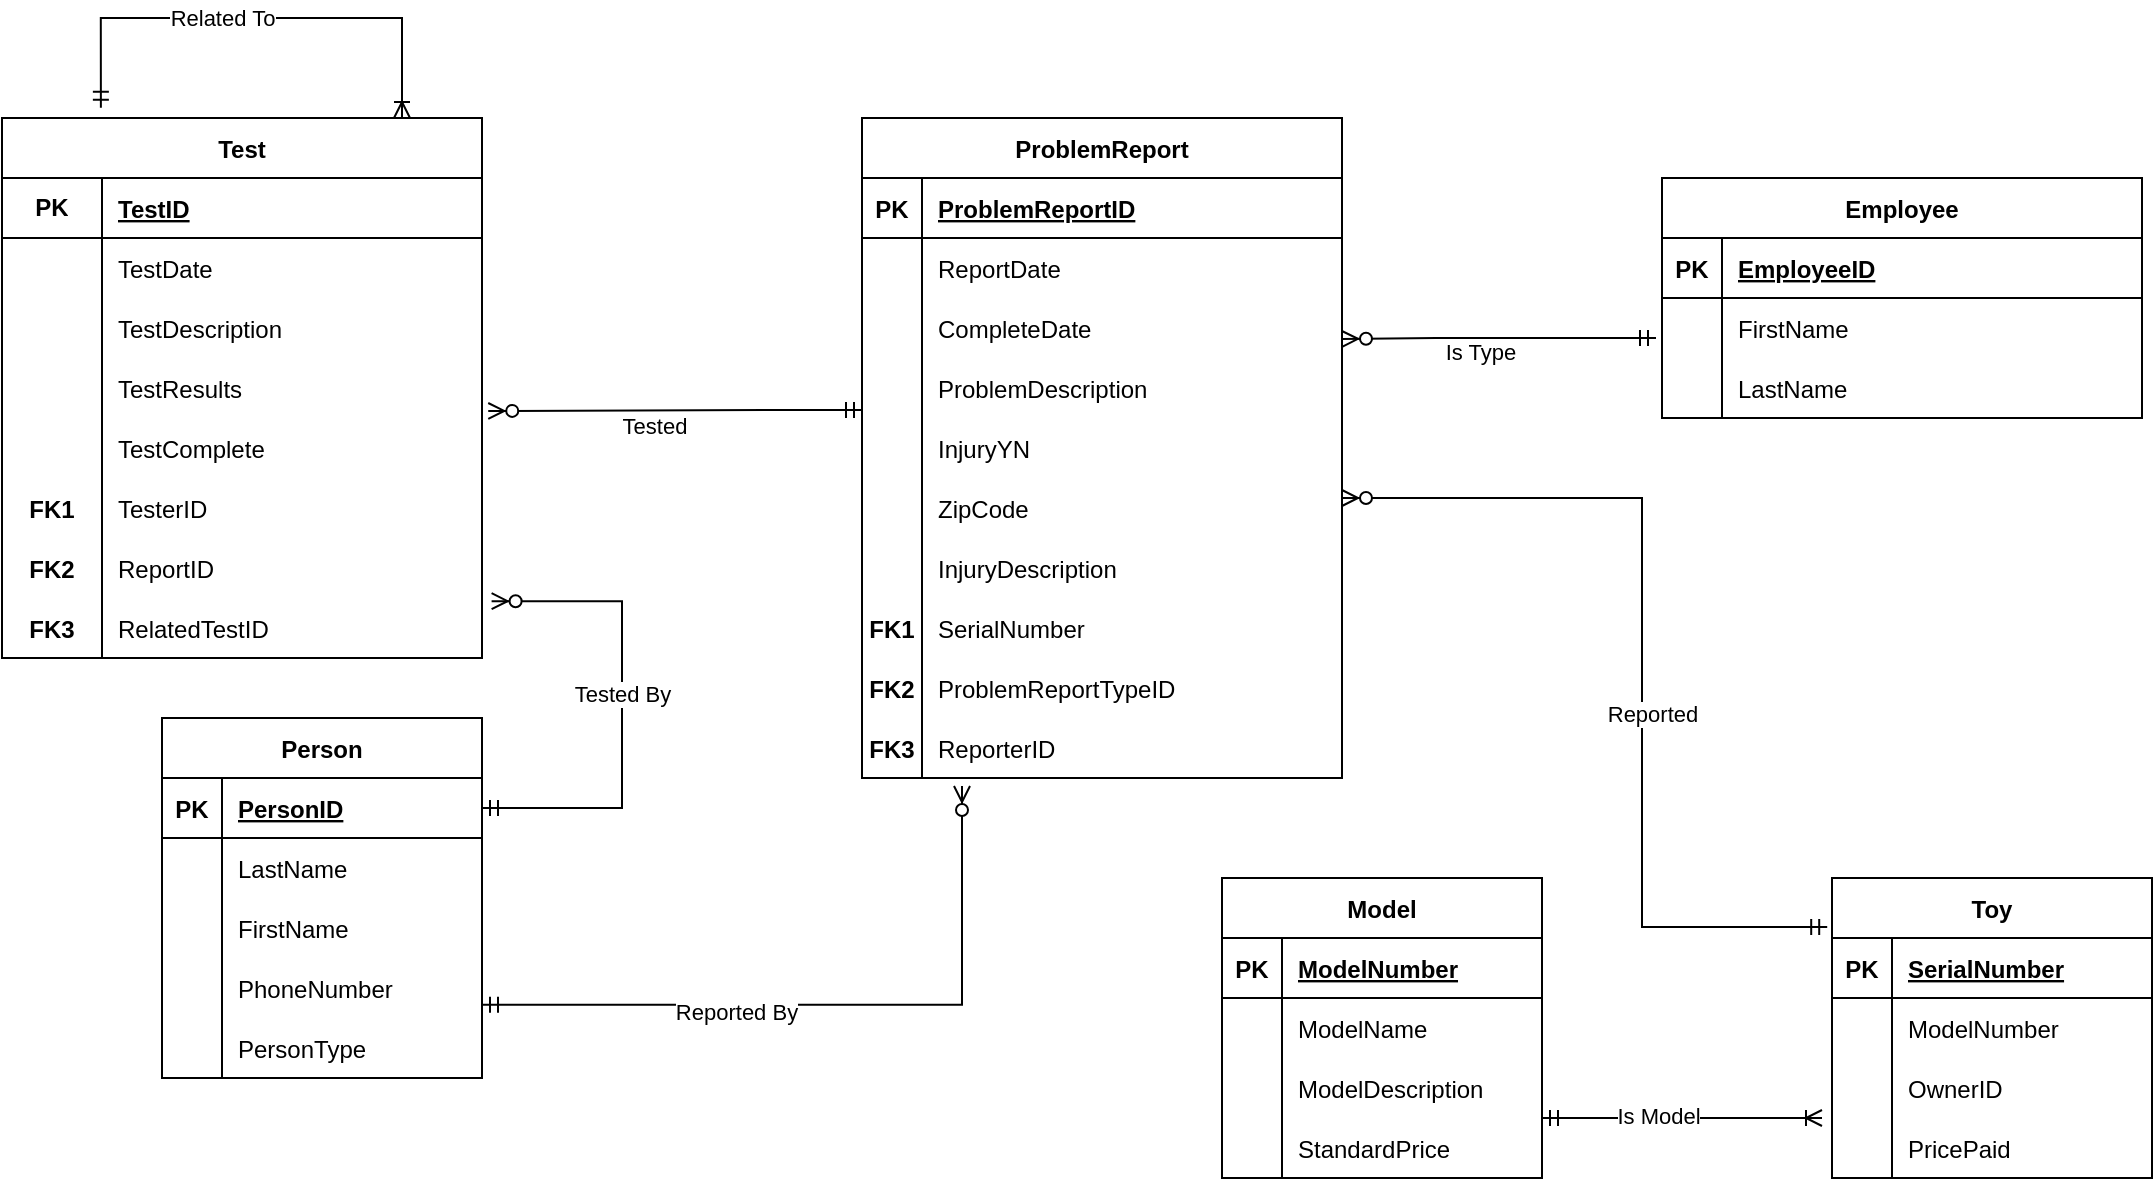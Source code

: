 <mxfile version="20.2.3" type="device" pages="2"><diagram id="R2lEEEUBdFMjLlhIrx00" name="Page-1"><mxGraphModel dx="1243" dy="775" grid="1" gridSize="10" guides="1" tooltips="1" connect="1" arrows="1" fold="1" page="1" pageScale="1" pageWidth="850" pageHeight="1100" math="0" shadow="0" extFonts="Permanent Marker^https://fonts.googleapis.com/css?family=Permanent+Marker"><root><mxCell id="0"/><mxCell id="1" parent="0"/><mxCell id="jEwxt81mGHl6j-JTIX3D-9" value="Test" style="shape=table;startSize=30;container=1;collapsible=1;childLayout=tableLayout;fixedRows=1;rowLines=0;fontStyle=1;align=center;resizeLast=1;" parent="1" vertex="1"><mxGeometry x="360" y="80" width="240" height="270" as="geometry"/></mxCell><mxCell id="jEwxt81mGHl6j-JTIX3D-10" value="" style="shape=partialRectangle;collapsible=0;dropTarget=0;pointerEvents=0;fillColor=none;points=[[0,0.5],[1,0.5]];portConstraint=eastwest;top=0;left=0;right=0;bottom=1;whiteSpace=wrap;" parent="jEwxt81mGHl6j-JTIX3D-9" vertex="1"><mxGeometry y="30" width="240" height="30" as="geometry"/></mxCell><mxCell id="jEwxt81mGHl6j-JTIX3D-11" value="PK" style="shape=partialRectangle;overflow=hidden;connectable=0;fillColor=none;top=0;left=0;bottom=0;right=0;fontStyle=1;html=1;" parent="jEwxt81mGHl6j-JTIX3D-10" vertex="1"><mxGeometry width="50" height="30" as="geometry"><mxRectangle width="50" height="30" as="alternateBounds"/></mxGeometry></mxCell><mxCell id="jEwxt81mGHl6j-JTIX3D-12" value="TestID" style="shape=partialRectangle;overflow=hidden;connectable=0;fillColor=none;top=0;left=0;bottom=0;right=0;align=left;spacingLeft=6;fontStyle=5;" parent="jEwxt81mGHl6j-JTIX3D-10" vertex="1"><mxGeometry x="50" width="190" height="30" as="geometry"><mxRectangle width="190" height="30" as="alternateBounds"/></mxGeometry></mxCell><mxCell id="jEwxt81mGHl6j-JTIX3D-13" value="" style="shape=partialRectangle;collapsible=0;dropTarget=0;pointerEvents=0;fillColor=none;points=[[0,0.5],[1,0.5]];portConstraint=eastwest;top=0;left=0;right=0;bottom=0;" parent="jEwxt81mGHl6j-JTIX3D-9" vertex="1"><mxGeometry y="60" width="240" height="30" as="geometry"/></mxCell><mxCell id="jEwxt81mGHl6j-JTIX3D-14" value="" style="shape=partialRectangle;overflow=hidden;connectable=0;fillColor=none;top=0;left=0;bottom=0;right=0;" parent="jEwxt81mGHl6j-JTIX3D-13" vertex="1"><mxGeometry width="50" height="30" as="geometry"><mxRectangle width="50" height="30" as="alternateBounds"/></mxGeometry></mxCell><mxCell id="jEwxt81mGHl6j-JTIX3D-15" value="TestDate" style="shape=partialRectangle;overflow=hidden;connectable=0;fillColor=none;top=0;left=0;bottom=0;right=0;align=left;spacingLeft=6;" parent="jEwxt81mGHl6j-JTIX3D-13" vertex="1"><mxGeometry x="50" width="190" height="30" as="geometry"><mxRectangle width="190" height="30" as="alternateBounds"/></mxGeometry></mxCell><mxCell id="jEwxt81mGHl6j-JTIX3D-16" value="" style="shape=partialRectangle;collapsible=0;dropTarget=0;pointerEvents=0;fillColor=none;points=[[0,0.5],[1,0.5]];portConstraint=eastwest;top=0;left=0;right=0;bottom=0;" parent="jEwxt81mGHl6j-JTIX3D-9" vertex="1"><mxGeometry y="90" width="240" height="30" as="geometry"/></mxCell><mxCell id="jEwxt81mGHl6j-JTIX3D-17" value="" style="shape=partialRectangle;overflow=hidden;connectable=0;fillColor=none;top=0;left=0;bottom=0;right=0;" parent="jEwxt81mGHl6j-JTIX3D-16" vertex="1"><mxGeometry width="50" height="30" as="geometry"><mxRectangle width="50" height="30" as="alternateBounds"/></mxGeometry></mxCell><mxCell id="jEwxt81mGHl6j-JTIX3D-18" value="TestDescription" style="shape=partialRectangle;overflow=hidden;connectable=0;fillColor=none;top=0;left=0;bottom=0;right=0;align=left;spacingLeft=6;" parent="jEwxt81mGHl6j-JTIX3D-16" vertex="1"><mxGeometry x="50" width="190" height="30" as="geometry"><mxRectangle width="190" height="30" as="alternateBounds"/></mxGeometry></mxCell><mxCell id="jEwxt81mGHl6j-JTIX3D-19" value="" style="shape=partialRectangle;collapsible=0;dropTarget=0;pointerEvents=0;fillColor=none;points=[[0,0.5],[1,0.5]];portConstraint=eastwest;top=0;left=0;right=0;bottom=0;" parent="jEwxt81mGHl6j-JTIX3D-9" vertex="1"><mxGeometry y="120" width="240" height="30" as="geometry"/></mxCell><mxCell id="jEwxt81mGHl6j-JTIX3D-20" value="    " style="shape=partialRectangle;overflow=hidden;connectable=0;fillColor=none;top=0;left=0;bottom=0;right=0;" parent="jEwxt81mGHl6j-JTIX3D-19" vertex="1"><mxGeometry width="50" height="30" as="geometry"><mxRectangle width="50" height="30" as="alternateBounds"/></mxGeometry></mxCell><mxCell id="jEwxt81mGHl6j-JTIX3D-21" value="TestResults" style="shape=partialRectangle;overflow=hidden;connectable=0;fillColor=none;top=0;left=0;bottom=0;right=0;align=left;spacingLeft=6;" parent="jEwxt81mGHl6j-JTIX3D-19" vertex="1"><mxGeometry x="50" width="190" height="30" as="geometry"><mxRectangle width="190" height="30" as="alternateBounds"/></mxGeometry></mxCell><mxCell id="jEwxt81mGHl6j-JTIX3D-22" value="" style="shape=partialRectangle;collapsible=0;dropTarget=0;pointerEvents=0;fillColor=none;points=[[0,0.5],[1,0.5]];portConstraint=eastwest;top=0;left=0;right=0;bottom=0;" parent="jEwxt81mGHl6j-JTIX3D-9" vertex="1"><mxGeometry y="150" width="240" height="30" as="geometry"/></mxCell><mxCell id="jEwxt81mGHl6j-JTIX3D-23" value="" style="shape=partialRectangle;overflow=hidden;connectable=0;fillColor=none;top=0;left=0;bottom=0;right=0;" parent="jEwxt81mGHl6j-JTIX3D-22" vertex="1"><mxGeometry width="50" height="30" as="geometry"><mxRectangle width="50" height="30" as="alternateBounds"/></mxGeometry></mxCell><mxCell id="jEwxt81mGHl6j-JTIX3D-24" value="TestComplete" style="shape=partialRectangle;overflow=hidden;connectable=0;fillColor=none;top=0;left=0;bottom=0;right=0;align=left;spacingLeft=6;" parent="jEwxt81mGHl6j-JTIX3D-22" vertex="1"><mxGeometry x="50" width="190" height="30" as="geometry"><mxRectangle width="190" height="30" as="alternateBounds"/></mxGeometry></mxCell><mxCell id="jEwxt81mGHl6j-JTIX3D-25" value="" style="shape=partialRectangle;collapsible=0;dropTarget=0;pointerEvents=0;fillColor=none;points=[[0,0.5],[1,0.5]];portConstraint=eastwest;top=0;left=0;right=0;bottom=0;" parent="jEwxt81mGHl6j-JTIX3D-9" vertex="1"><mxGeometry y="180" width="240" height="30" as="geometry"/></mxCell><mxCell id="jEwxt81mGHl6j-JTIX3D-26" value="FK1" style="shape=partialRectangle;overflow=hidden;connectable=0;fillColor=none;top=0;left=0;bottom=0;right=0;fontStyle=1" parent="jEwxt81mGHl6j-JTIX3D-25" vertex="1"><mxGeometry width="50" height="30" as="geometry"><mxRectangle width="50" height="30" as="alternateBounds"/></mxGeometry></mxCell><mxCell id="jEwxt81mGHl6j-JTIX3D-27" value="TesterID" style="shape=partialRectangle;overflow=hidden;connectable=0;fillColor=none;top=0;left=0;bottom=0;right=0;align=left;spacingLeft=6;" parent="jEwxt81mGHl6j-JTIX3D-25" vertex="1"><mxGeometry x="50" width="190" height="30" as="geometry"><mxRectangle width="190" height="30" as="alternateBounds"/></mxGeometry></mxCell><mxCell id="jEwxt81mGHl6j-JTIX3D-28" value="" style="shape=partialRectangle;collapsible=0;dropTarget=0;pointerEvents=0;fillColor=none;points=[[0,0.5],[1,0.5]];portConstraint=eastwest;top=0;left=0;right=0;bottom=0;" parent="jEwxt81mGHl6j-JTIX3D-9" vertex="1"><mxGeometry y="210" width="240" height="30" as="geometry"/></mxCell><mxCell id="jEwxt81mGHl6j-JTIX3D-29" value="FK2" style="shape=partialRectangle;overflow=hidden;connectable=0;fillColor=none;top=0;left=0;bottom=0;right=0;fontStyle=1" parent="jEwxt81mGHl6j-JTIX3D-28" vertex="1"><mxGeometry width="50" height="30" as="geometry"><mxRectangle width="50" height="30" as="alternateBounds"/></mxGeometry></mxCell><mxCell id="jEwxt81mGHl6j-JTIX3D-30" value="ReportID" style="shape=partialRectangle;overflow=hidden;connectable=0;fillColor=none;top=0;left=0;bottom=0;right=0;align=left;spacingLeft=6;" parent="jEwxt81mGHl6j-JTIX3D-28" vertex="1"><mxGeometry x="50" width="190" height="30" as="geometry"><mxRectangle width="190" height="30" as="alternateBounds"/></mxGeometry></mxCell><mxCell id="jEwxt81mGHl6j-JTIX3D-31" value="" style="shape=partialRectangle;collapsible=0;dropTarget=0;pointerEvents=0;fillColor=none;points=[[0,0.5],[1,0.5]];portConstraint=eastwest;top=0;left=0;right=0;bottom=0;" parent="jEwxt81mGHl6j-JTIX3D-9" vertex="1"><mxGeometry y="240" width="240" height="30" as="geometry"/></mxCell><mxCell id="jEwxt81mGHl6j-JTIX3D-32" value="FK3" style="shape=partialRectangle;overflow=hidden;connectable=0;fillColor=none;top=0;left=0;bottom=0;right=0;fontStyle=1" parent="jEwxt81mGHl6j-JTIX3D-31" vertex="1"><mxGeometry width="50" height="30" as="geometry"><mxRectangle width="50" height="30" as="alternateBounds"/></mxGeometry></mxCell><mxCell id="jEwxt81mGHl6j-JTIX3D-33" value="RelatedTestID" style="shape=partialRectangle;overflow=hidden;connectable=0;fillColor=none;top=0;left=0;bottom=0;right=0;align=left;spacingLeft=6;" parent="jEwxt81mGHl6j-JTIX3D-31" vertex="1"><mxGeometry x="50" width="190" height="30" as="geometry"><mxRectangle width="190" height="30" as="alternateBounds"/></mxGeometry></mxCell><mxCell id="jEwxt81mGHl6j-JTIX3D-91" value="ProblemReport" style="shape=table;startSize=30;container=1;collapsible=1;childLayout=tableLayout;fixedRows=1;rowLines=0;fontStyle=1;align=center;resizeLast=1;" parent="1" vertex="1"><mxGeometry x="790" y="80" width="240" height="330" as="geometry"/></mxCell><mxCell id="jEwxt81mGHl6j-JTIX3D-92" value="" style="shape=partialRectangle;collapsible=0;dropTarget=0;pointerEvents=0;fillColor=none;points=[[0,0.5],[1,0.5]];portConstraint=eastwest;top=0;left=0;right=0;bottom=1;" parent="jEwxt81mGHl6j-JTIX3D-91" vertex="1"><mxGeometry y="30" width="240" height="30" as="geometry"/></mxCell><mxCell id="jEwxt81mGHl6j-JTIX3D-93" value="PK" style="shape=partialRectangle;overflow=hidden;connectable=0;fillColor=none;top=0;left=0;bottom=0;right=0;fontStyle=1;" parent="jEwxt81mGHl6j-JTIX3D-92" vertex="1"><mxGeometry width="30" height="30" as="geometry"><mxRectangle width="30" height="30" as="alternateBounds"/></mxGeometry></mxCell><mxCell id="jEwxt81mGHl6j-JTIX3D-94" value="ProblemReportID" style="shape=partialRectangle;overflow=hidden;connectable=0;fillColor=none;top=0;left=0;bottom=0;right=0;align=left;spacingLeft=6;fontStyle=5;" parent="jEwxt81mGHl6j-JTIX3D-92" vertex="1"><mxGeometry x="30" width="210" height="30" as="geometry"><mxRectangle width="210" height="30" as="alternateBounds"/></mxGeometry></mxCell><mxCell id="jEwxt81mGHl6j-JTIX3D-95" value="" style="shape=partialRectangle;collapsible=0;dropTarget=0;pointerEvents=0;fillColor=none;points=[[0,0.5],[1,0.5]];portConstraint=eastwest;top=0;left=0;right=0;bottom=0;" parent="jEwxt81mGHl6j-JTIX3D-91" vertex="1"><mxGeometry y="60" width="240" height="30" as="geometry"/></mxCell><mxCell id="jEwxt81mGHl6j-JTIX3D-96" value="" style="shape=partialRectangle;overflow=hidden;connectable=0;fillColor=none;top=0;left=0;bottom=0;right=0;" parent="jEwxt81mGHl6j-JTIX3D-95" vertex="1"><mxGeometry width="30" height="30" as="geometry"><mxRectangle width="30" height="30" as="alternateBounds"/></mxGeometry></mxCell><mxCell id="jEwxt81mGHl6j-JTIX3D-97" value="ReportDate" style="shape=partialRectangle;overflow=hidden;connectable=0;fillColor=none;top=0;left=0;bottom=0;right=0;align=left;spacingLeft=6;" parent="jEwxt81mGHl6j-JTIX3D-95" vertex="1"><mxGeometry x="30" width="210" height="30" as="geometry"><mxRectangle width="210" height="30" as="alternateBounds"/></mxGeometry></mxCell><mxCell id="jEwxt81mGHl6j-JTIX3D-98" value="" style="shape=partialRectangle;collapsible=0;dropTarget=0;pointerEvents=0;fillColor=none;points=[[0,0.5],[1,0.5]];portConstraint=eastwest;top=0;left=0;right=0;bottom=0;" parent="jEwxt81mGHl6j-JTIX3D-91" vertex="1"><mxGeometry y="90" width="240" height="30" as="geometry"/></mxCell><mxCell id="jEwxt81mGHl6j-JTIX3D-99" value="" style="shape=partialRectangle;overflow=hidden;connectable=0;fillColor=none;top=0;left=0;bottom=0;right=0;" parent="jEwxt81mGHl6j-JTIX3D-98" vertex="1"><mxGeometry width="30" height="30" as="geometry"><mxRectangle width="30" height="30" as="alternateBounds"/></mxGeometry></mxCell><mxCell id="jEwxt81mGHl6j-JTIX3D-100" value="CompleteDate" style="shape=partialRectangle;overflow=hidden;connectable=0;fillColor=none;top=0;left=0;bottom=0;right=0;align=left;spacingLeft=6;" parent="jEwxt81mGHl6j-JTIX3D-98" vertex="1"><mxGeometry x="30" width="210" height="30" as="geometry"><mxRectangle width="210" height="30" as="alternateBounds"/></mxGeometry></mxCell><mxCell id="jEwxt81mGHl6j-JTIX3D-101" value="" style="shape=partialRectangle;collapsible=0;dropTarget=0;pointerEvents=0;fillColor=none;points=[[0,0.5],[1,0.5]];portConstraint=eastwest;top=0;left=0;right=0;bottom=0;" parent="jEwxt81mGHl6j-JTIX3D-91" vertex="1"><mxGeometry y="120" width="240" height="30" as="geometry"/></mxCell><mxCell id="jEwxt81mGHl6j-JTIX3D-102" value="" style="shape=partialRectangle;overflow=hidden;connectable=0;fillColor=none;top=0;left=0;bottom=0;right=0;" parent="jEwxt81mGHl6j-JTIX3D-101" vertex="1"><mxGeometry width="30" height="30" as="geometry"><mxRectangle width="30" height="30" as="alternateBounds"/></mxGeometry></mxCell><mxCell id="jEwxt81mGHl6j-JTIX3D-103" value="ProblemDescription" style="shape=partialRectangle;overflow=hidden;connectable=0;fillColor=none;top=0;left=0;bottom=0;right=0;align=left;spacingLeft=6;" parent="jEwxt81mGHl6j-JTIX3D-101" vertex="1"><mxGeometry x="30" width="210" height="30" as="geometry"><mxRectangle width="210" height="30" as="alternateBounds"/></mxGeometry></mxCell><mxCell id="jEwxt81mGHl6j-JTIX3D-104" value="" style="shape=partialRectangle;collapsible=0;dropTarget=0;pointerEvents=0;fillColor=none;points=[[0,0.5],[1,0.5]];portConstraint=eastwest;top=0;left=0;right=0;bottom=0;" parent="jEwxt81mGHl6j-JTIX3D-91" vertex="1"><mxGeometry y="150" width="240" height="30" as="geometry"/></mxCell><mxCell id="jEwxt81mGHl6j-JTIX3D-105" value="" style="shape=partialRectangle;overflow=hidden;connectable=0;fillColor=none;top=0;left=0;bottom=0;right=0;" parent="jEwxt81mGHl6j-JTIX3D-104" vertex="1"><mxGeometry width="30" height="30" as="geometry"><mxRectangle width="30" height="30" as="alternateBounds"/></mxGeometry></mxCell><mxCell id="jEwxt81mGHl6j-JTIX3D-106" value="InjuryYN" style="shape=partialRectangle;overflow=hidden;connectable=0;fillColor=none;top=0;left=0;bottom=0;right=0;align=left;spacingLeft=6;" parent="jEwxt81mGHl6j-JTIX3D-104" vertex="1"><mxGeometry x="30" width="210" height="30" as="geometry"><mxRectangle width="210" height="30" as="alternateBounds"/></mxGeometry></mxCell><mxCell id="jEwxt81mGHl6j-JTIX3D-107" value="" style="shape=partialRectangle;collapsible=0;dropTarget=0;pointerEvents=0;fillColor=none;points=[[0,0.5],[1,0.5]];portConstraint=eastwest;top=0;left=0;right=0;bottom=0;" parent="jEwxt81mGHl6j-JTIX3D-91" vertex="1"><mxGeometry y="180" width="240" height="30" as="geometry"/></mxCell><mxCell id="jEwxt81mGHl6j-JTIX3D-108" value="" style="shape=partialRectangle;overflow=hidden;connectable=0;fillColor=none;top=0;left=0;bottom=0;right=0;" parent="jEwxt81mGHl6j-JTIX3D-107" vertex="1"><mxGeometry width="30" height="30" as="geometry"><mxRectangle width="30" height="30" as="alternateBounds"/></mxGeometry></mxCell><mxCell id="jEwxt81mGHl6j-JTIX3D-109" value="ZipCode" style="shape=partialRectangle;overflow=hidden;connectable=0;fillColor=none;top=0;left=0;bottom=0;right=0;align=left;spacingLeft=6;" parent="jEwxt81mGHl6j-JTIX3D-107" vertex="1"><mxGeometry x="30" width="210" height="30" as="geometry"><mxRectangle width="210" height="30" as="alternateBounds"/></mxGeometry></mxCell><mxCell id="nYLjSZjlGxIawyI9PjO5-1" value="" style="shape=partialRectangle;collapsible=0;dropTarget=0;pointerEvents=0;fillColor=none;points=[[0,0.5],[1,0.5]];portConstraint=eastwest;top=0;left=0;right=0;bottom=0;" vertex="1" parent="jEwxt81mGHl6j-JTIX3D-91"><mxGeometry y="210" width="240" height="30" as="geometry"/></mxCell><mxCell id="nYLjSZjlGxIawyI9PjO5-2" value="" style="shape=partialRectangle;overflow=hidden;connectable=0;fillColor=none;top=0;left=0;bottom=0;right=0;" vertex="1" parent="nYLjSZjlGxIawyI9PjO5-1"><mxGeometry width="30" height="30" as="geometry"><mxRectangle width="30" height="30" as="alternateBounds"/></mxGeometry></mxCell><mxCell id="nYLjSZjlGxIawyI9PjO5-3" value="InjuryDescription" style="shape=partialRectangle;overflow=hidden;connectable=0;fillColor=none;top=0;left=0;bottom=0;right=0;align=left;spacingLeft=6;" vertex="1" parent="nYLjSZjlGxIawyI9PjO5-1"><mxGeometry x="30" width="210" height="30" as="geometry"><mxRectangle width="210" height="30" as="alternateBounds"/></mxGeometry></mxCell><mxCell id="nYLjSZjlGxIawyI9PjO5-4" value="" style="shape=partialRectangle;collapsible=0;dropTarget=0;pointerEvents=0;fillColor=none;points=[[0,0.5],[1,0.5]];portConstraint=eastwest;top=0;left=0;right=0;bottom=0;" vertex="1" parent="jEwxt81mGHl6j-JTIX3D-91"><mxGeometry y="240" width="240" height="30" as="geometry"/></mxCell><mxCell id="nYLjSZjlGxIawyI9PjO5-5" value="FK1" style="shape=partialRectangle;overflow=hidden;connectable=0;fillColor=none;top=0;left=0;bottom=0;right=0;fontStyle=1" vertex="1" parent="nYLjSZjlGxIawyI9PjO5-4"><mxGeometry width="30" height="30" as="geometry"><mxRectangle width="30" height="30" as="alternateBounds"/></mxGeometry></mxCell><mxCell id="nYLjSZjlGxIawyI9PjO5-6" value="SerialNumber" style="shape=partialRectangle;overflow=hidden;connectable=0;fillColor=none;top=0;left=0;bottom=0;right=0;align=left;spacingLeft=6;" vertex="1" parent="nYLjSZjlGxIawyI9PjO5-4"><mxGeometry x="30" width="210" height="30" as="geometry"><mxRectangle width="210" height="30" as="alternateBounds"/></mxGeometry></mxCell><mxCell id="nYLjSZjlGxIawyI9PjO5-7" value="" style="shape=partialRectangle;collapsible=0;dropTarget=0;pointerEvents=0;fillColor=none;points=[[0,0.5],[1,0.5]];portConstraint=eastwest;top=0;left=0;right=0;bottom=0;" vertex="1" parent="jEwxt81mGHl6j-JTIX3D-91"><mxGeometry y="270" width="240" height="30" as="geometry"/></mxCell><mxCell id="nYLjSZjlGxIawyI9PjO5-8" value="FK2" style="shape=partialRectangle;overflow=hidden;connectable=0;fillColor=none;top=0;left=0;bottom=0;right=0;fontStyle=1" vertex="1" parent="nYLjSZjlGxIawyI9PjO5-7"><mxGeometry width="30" height="30" as="geometry"><mxRectangle width="30" height="30" as="alternateBounds"/></mxGeometry></mxCell><mxCell id="nYLjSZjlGxIawyI9PjO5-9" value="ProblemReportTypeID" style="shape=partialRectangle;overflow=hidden;connectable=0;fillColor=none;top=0;left=0;bottom=0;right=0;align=left;spacingLeft=6;" vertex="1" parent="nYLjSZjlGxIawyI9PjO5-7"><mxGeometry x="30" width="210" height="30" as="geometry"><mxRectangle width="210" height="30" as="alternateBounds"/></mxGeometry></mxCell><mxCell id="nYLjSZjlGxIawyI9PjO5-10" value="" style="shape=partialRectangle;collapsible=0;dropTarget=0;pointerEvents=0;fillColor=none;points=[[0,0.5],[1,0.5]];portConstraint=eastwest;top=0;left=0;right=0;bottom=0;" vertex="1" parent="jEwxt81mGHl6j-JTIX3D-91"><mxGeometry y="300" width="240" height="30" as="geometry"/></mxCell><mxCell id="nYLjSZjlGxIawyI9PjO5-11" value="FK3" style="shape=partialRectangle;overflow=hidden;connectable=0;fillColor=none;top=0;left=0;bottom=0;right=0;fontStyle=1" vertex="1" parent="nYLjSZjlGxIawyI9PjO5-10"><mxGeometry width="30" height="30" as="geometry"><mxRectangle width="30" height="30" as="alternateBounds"/></mxGeometry></mxCell><mxCell id="nYLjSZjlGxIawyI9PjO5-12" value="ReporterID" style="shape=partialRectangle;overflow=hidden;connectable=0;fillColor=none;top=0;left=0;bottom=0;right=0;align=left;spacingLeft=6;" vertex="1" parent="nYLjSZjlGxIawyI9PjO5-10"><mxGeometry x="30" width="210" height="30" as="geometry"><mxRectangle width="210" height="30" as="alternateBounds"/></mxGeometry></mxCell><mxCell id="bR9mLNeTUiXct0uTKdRN-79" value="Employee" style="shape=table;startSize=30;container=1;collapsible=1;childLayout=tableLayout;fixedRows=1;rowLines=0;fontStyle=1;align=center;resizeLast=1;" parent="1" vertex="1"><mxGeometry x="1190" y="110" width="240" height="120" as="geometry"/></mxCell><mxCell id="bR9mLNeTUiXct0uTKdRN-80" value="" style="shape=partialRectangle;collapsible=0;dropTarget=0;pointerEvents=0;fillColor=none;points=[[0,0.5],[1,0.5]];portConstraint=eastwest;top=0;left=0;right=0;bottom=1;" parent="bR9mLNeTUiXct0uTKdRN-79" vertex="1"><mxGeometry y="30" width="240" height="30" as="geometry"/></mxCell><mxCell id="bR9mLNeTUiXct0uTKdRN-81" value="PK" style="shape=partialRectangle;overflow=hidden;connectable=0;fillColor=none;top=0;left=0;bottom=0;right=0;fontStyle=1;" parent="bR9mLNeTUiXct0uTKdRN-80" vertex="1"><mxGeometry width="30" height="30" as="geometry"><mxRectangle width="30" height="30" as="alternateBounds"/></mxGeometry></mxCell><mxCell id="bR9mLNeTUiXct0uTKdRN-82" value="EmployeeID" style="shape=partialRectangle;overflow=hidden;connectable=0;fillColor=none;top=0;left=0;bottom=0;right=0;align=left;spacingLeft=6;fontStyle=5;" parent="bR9mLNeTUiXct0uTKdRN-80" vertex="1"><mxGeometry x="30" width="210" height="30" as="geometry"><mxRectangle width="210" height="30" as="alternateBounds"/></mxGeometry></mxCell><mxCell id="bR9mLNeTUiXct0uTKdRN-83" value="" style="shape=partialRectangle;collapsible=0;dropTarget=0;pointerEvents=0;fillColor=none;points=[[0,0.5],[1,0.5]];portConstraint=eastwest;top=0;left=0;right=0;bottom=0;" parent="bR9mLNeTUiXct0uTKdRN-79" vertex="1"><mxGeometry y="60" width="240" height="30" as="geometry"/></mxCell><mxCell id="bR9mLNeTUiXct0uTKdRN-84" value="" style="shape=partialRectangle;overflow=hidden;connectable=0;fillColor=none;top=0;left=0;bottom=0;right=0;" parent="bR9mLNeTUiXct0uTKdRN-83" vertex="1"><mxGeometry width="30" height="30" as="geometry"><mxRectangle width="30" height="30" as="alternateBounds"/></mxGeometry></mxCell><mxCell id="bR9mLNeTUiXct0uTKdRN-85" value="FirstName" style="shape=partialRectangle;overflow=hidden;connectable=0;fillColor=none;top=0;left=0;bottom=0;right=0;align=left;spacingLeft=6;" parent="bR9mLNeTUiXct0uTKdRN-83" vertex="1"><mxGeometry x="30" width="210" height="30" as="geometry"><mxRectangle width="210" height="30" as="alternateBounds"/></mxGeometry></mxCell><mxCell id="bR9mLNeTUiXct0uTKdRN-86" value="" style="shape=partialRectangle;collapsible=0;dropTarget=0;pointerEvents=0;fillColor=none;points=[[0,0.5],[1,0.5]];portConstraint=eastwest;top=0;left=0;right=0;bottom=0;" parent="bR9mLNeTUiXct0uTKdRN-79" vertex="1"><mxGeometry y="90" width="240" height="30" as="geometry"/></mxCell><mxCell id="bR9mLNeTUiXct0uTKdRN-87" value="" style="shape=partialRectangle;overflow=hidden;connectable=0;fillColor=none;top=0;left=0;bottom=0;right=0;" parent="bR9mLNeTUiXct0uTKdRN-86" vertex="1"><mxGeometry width="30" height="30" as="geometry"><mxRectangle width="30" height="30" as="alternateBounds"/></mxGeometry></mxCell><mxCell id="bR9mLNeTUiXct0uTKdRN-88" value="LastName" style="shape=partialRectangle;overflow=hidden;connectable=0;fillColor=none;top=0;left=0;bottom=0;right=0;align=left;spacingLeft=6;" parent="bR9mLNeTUiXct0uTKdRN-86" vertex="1"><mxGeometry x="30" width="210" height="30" as="geometry"><mxRectangle width="210" height="30" as="alternateBounds"/></mxGeometry></mxCell><mxCell id="bR9mLNeTUiXct0uTKdRN-187" value="Person" style="shape=table;startSize=30;container=1;collapsible=1;childLayout=tableLayout;fixedRows=1;rowLines=0;fontStyle=1;align=center;resizeLast=1;" parent="1" vertex="1"><mxGeometry x="440" y="380" width="160" height="180" as="geometry"/></mxCell><mxCell id="bR9mLNeTUiXct0uTKdRN-188" value="" style="shape=partialRectangle;collapsible=0;dropTarget=0;pointerEvents=0;fillColor=none;points=[[0,0.5],[1,0.5]];portConstraint=eastwest;top=0;left=0;right=0;bottom=1;" parent="bR9mLNeTUiXct0uTKdRN-187" vertex="1"><mxGeometry y="30" width="160" height="30" as="geometry"/></mxCell><mxCell id="bR9mLNeTUiXct0uTKdRN-189" value="PK" style="shape=partialRectangle;overflow=hidden;connectable=0;fillColor=none;top=0;left=0;bottom=0;right=0;fontStyle=1;" parent="bR9mLNeTUiXct0uTKdRN-188" vertex="1"><mxGeometry width="30" height="30" as="geometry"><mxRectangle width="30" height="30" as="alternateBounds"/></mxGeometry></mxCell><mxCell id="bR9mLNeTUiXct0uTKdRN-190" value="PersonID" style="shape=partialRectangle;overflow=hidden;connectable=0;fillColor=none;top=0;left=0;bottom=0;right=0;align=left;spacingLeft=6;fontStyle=5;" parent="bR9mLNeTUiXct0uTKdRN-188" vertex="1"><mxGeometry x="30" width="130" height="30" as="geometry"><mxRectangle width="130" height="30" as="alternateBounds"/></mxGeometry></mxCell><mxCell id="bR9mLNeTUiXct0uTKdRN-194" value="" style="shape=partialRectangle;collapsible=0;dropTarget=0;pointerEvents=0;fillColor=none;points=[[0,0.5],[1,0.5]];portConstraint=eastwest;top=0;left=0;right=0;bottom=0;" parent="bR9mLNeTUiXct0uTKdRN-187" vertex="1"><mxGeometry y="60" width="160" height="30" as="geometry"/></mxCell><mxCell id="bR9mLNeTUiXct0uTKdRN-195" value="" style="shape=partialRectangle;overflow=hidden;connectable=0;fillColor=none;top=0;left=0;bottom=0;right=0;" parent="bR9mLNeTUiXct0uTKdRN-194" vertex="1"><mxGeometry width="30" height="30" as="geometry"><mxRectangle width="30" height="30" as="alternateBounds"/></mxGeometry></mxCell><mxCell id="bR9mLNeTUiXct0uTKdRN-196" value="LastName" style="shape=partialRectangle;overflow=hidden;connectable=0;fillColor=none;top=0;left=0;bottom=0;right=0;align=left;spacingLeft=6;" parent="bR9mLNeTUiXct0uTKdRN-194" vertex="1"><mxGeometry x="30" width="130" height="30" as="geometry"><mxRectangle width="130" height="30" as="alternateBounds"/></mxGeometry></mxCell><mxCell id="bR9mLNeTUiXct0uTKdRN-197" value="" style="shape=partialRectangle;collapsible=0;dropTarget=0;pointerEvents=0;fillColor=none;points=[[0,0.5],[1,0.5]];portConstraint=eastwest;top=0;left=0;right=0;bottom=0;" parent="bR9mLNeTUiXct0uTKdRN-187" vertex="1"><mxGeometry y="90" width="160" height="30" as="geometry"/></mxCell><mxCell id="bR9mLNeTUiXct0uTKdRN-198" value="" style="shape=partialRectangle;overflow=hidden;connectable=0;fillColor=none;top=0;left=0;bottom=0;right=0;" parent="bR9mLNeTUiXct0uTKdRN-197" vertex="1"><mxGeometry width="30" height="30" as="geometry"><mxRectangle width="30" height="30" as="alternateBounds"/></mxGeometry></mxCell><mxCell id="bR9mLNeTUiXct0uTKdRN-199" value="FirstName" style="shape=partialRectangle;overflow=hidden;connectable=0;fillColor=none;top=0;left=0;bottom=0;right=0;align=left;spacingLeft=6;" parent="bR9mLNeTUiXct0uTKdRN-197" vertex="1"><mxGeometry x="30" width="130" height="30" as="geometry"><mxRectangle width="130" height="30" as="alternateBounds"/></mxGeometry></mxCell><mxCell id="bR9mLNeTUiXct0uTKdRN-200" value="" style="shape=partialRectangle;collapsible=0;dropTarget=0;pointerEvents=0;fillColor=none;points=[[0,0.5],[1,0.5]];portConstraint=eastwest;top=0;left=0;right=0;bottom=0;" parent="bR9mLNeTUiXct0uTKdRN-187" vertex="1"><mxGeometry y="120" width="160" height="30" as="geometry"/></mxCell><mxCell id="bR9mLNeTUiXct0uTKdRN-201" value="" style="shape=partialRectangle;overflow=hidden;connectable=0;fillColor=none;top=0;left=0;bottom=0;right=0;" parent="bR9mLNeTUiXct0uTKdRN-200" vertex="1"><mxGeometry width="30" height="30" as="geometry"><mxRectangle width="30" height="30" as="alternateBounds"/></mxGeometry></mxCell><mxCell id="bR9mLNeTUiXct0uTKdRN-202" value="PhoneNumber" style="shape=partialRectangle;overflow=hidden;connectable=0;fillColor=none;top=0;left=0;bottom=0;right=0;align=left;spacingLeft=6;" parent="bR9mLNeTUiXct0uTKdRN-200" vertex="1"><mxGeometry x="30" width="130" height="30" as="geometry"><mxRectangle width="130" height="30" as="alternateBounds"/></mxGeometry></mxCell><mxCell id="bR9mLNeTUiXct0uTKdRN-203" value="" style="shape=partialRectangle;collapsible=0;dropTarget=0;pointerEvents=0;fillColor=none;points=[[0,0.5],[1,0.5]];portConstraint=eastwest;top=0;left=0;right=0;bottom=0;" parent="bR9mLNeTUiXct0uTKdRN-187" vertex="1"><mxGeometry y="150" width="160" height="30" as="geometry"/></mxCell><mxCell id="bR9mLNeTUiXct0uTKdRN-204" value="" style="shape=partialRectangle;overflow=hidden;connectable=0;fillColor=none;top=0;left=0;bottom=0;right=0;" parent="bR9mLNeTUiXct0uTKdRN-203" vertex="1"><mxGeometry width="30" height="30" as="geometry"><mxRectangle width="30" height="30" as="alternateBounds"/></mxGeometry></mxCell><mxCell id="bR9mLNeTUiXct0uTKdRN-205" value="PersonType" style="shape=partialRectangle;overflow=hidden;connectable=0;fillColor=none;top=0;left=0;bottom=0;right=0;align=left;spacingLeft=6;" parent="bR9mLNeTUiXct0uTKdRN-203" vertex="1"><mxGeometry x="30" width="130" height="30" as="geometry"><mxRectangle width="130" height="30" as="alternateBounds"/></mxGeometry></mxCell><mxCell id="8PDZHOO67eH_Z2ZJNGTE-5" value="" style="edgeStyle=elbowEdgeStyle;fontSize=12;html=1;endArrow=ERzeroToMany;startArrow=ERmandOne;rounded=0;entryX=1.013;entryY=-0.117;entryDx=0;entryDy=0;entryPerimeter=0;" parent="1" target="jEwxt81mGHl6j-JTIX3D-22" edge="1"><mxGeometry width="100" height="100" relative="1" as="geometry"><mxPoint x="790" y="226" as="sourcePoint"/><mxPoint x="610" y="345" as="targetPoint"/><Array as="points"><mxPoint x="760" y="230"/><mxPoint x="650" y="330"/></Array></mxGeometry></mxCell><mxCell id="8PDZHOO67eH_Z2ZJNGTE-10" value="Tested" style="edgeLabel;html=1;align=center;verticalAlign=middle;resizable=0;points=[];" parent="8PDZHOO67eH_Z2ZJNGTE-5" vertex="1" connectable="0"><mxGeometry x="0.117" y="1" relative="1" as="geometry"><mxPoint y="6" as="offset"/></mxGeometry></mxCell><mxCell id="8PDZHOO67eH_Z2ZJNGTE-77" value="" style="edgeStyle=elbowEdgeStyle;fontSize=12;html=1;endArrow=ERzeroToMany;startArrow=ERmandOne;rounded=0;entryX=1;entryY=0.5;entryDx=0;entryDy=0;exitX=-0.015;exitY=0.163;exitDx=0;exitDy=0;exitPerimeter=0;" parent="1" source="nYLjSZjlGxIawyI9PjO5-38" edge="1"><mxGeometry width="100" height="100" relative="1" as="geometry"><mxPoint x="1120" y="335" as="sourcePoint"/><mxPoint x="1030" y="270" as="targetPoint"/><Array as="points"><mxPoint x="1180" y="380"/></Array></mxGeometry></mxCell><mxCell id="nYLjSZjlGxIawyI9PjO5-13" value="" style="edgeStyle=elbowEdgeStyle;fontSize=12;html=1;endArrow=ERzeroToMany;startArrow=ERmandOne;rounded=0;entryX=1.013;entryY=-0.117;entryDx=0;entryDy=0;entryPerimeter=0;" edge="1" parent="1"><mxGeometry width="100" height="100" relative="1" as="geometry"><mxPoint x="1187" y="190" as="sourcePoint"/><mxPoint x="1030" y="190.49" as="targetPoint"/><Array as="points"><mxPoint x="1076.88" y="294"/></Array></mxGeometry></mxCell><mxCell id="nYLjSZjlGxIawyI9PjO5-14" value="Is Type" style="edgeLabel;html=1;align=center;verticalAlign=middle;resizable=0;points=[];" vertex="1" connectable="0" parent="nYLjSZjlGxIawyI9PjO5-13"><mxGeometry x="0.117" y="1" relative="1" as="geometry"><mxPoint y="6" as="offset"/></mxGeometry></mxCell><mxCell id="nYLjSZjlGxIawyI9PjO5-15" value="" style="edgeStyle=elbowEdgeStyle;fontSize=12;html=1;endArrow=ERzeroToMany;startArrow=ERmandOne;rounded=0;entryX=1.02;entryY=0.053;entryDx=0;entryDy=0;entryPerimeter=0;exitX=1;exitY=0.5;exitDx=0;exitDy=0;" edge="1" parent="1" source="bR9mLNeTUiXct0uTKdRN-188" target="jEwxt81mGHl6j-JTIX3D-31"><mxGeometry width="100" height="100" relative="1" as="geometry"><mxPoint x="730" y="470" as="sourcePoint"/><mxPoint x="780" y="670" as="targetPoint"/><Array as="points"><mxPoint x="670" y="430"/><mxPoint x="610" y="424"/></Array></mxGeometry></mxCell><mxCell id="nYLjSZjlGxIawyI9PjO5-16" value="Tested By" style="edgeLabel;html=1;align=center;verticalAlign=middle;resizable=0;points=[];" vertex="1" connectable="0" parent="nYLjSZjlGxIawyI9PjO5-15"><mxGeometry x="0.117" y="1" relative="1" as="geometry"><mxPoint x="1" y="6" as="offset"/></mxGeometry></mxCell><mxCell id="nYLjSZjlGxIawyI9PjO5-19" value="" style="edgeStyle=elbowEdgeStyle;fontSize=12;html=1;endArrow=ERzeroToMany;startArrow=ERmandOne;rounded=0;exitX=1;exitY=0.5;exitDx=0;exitDy=0;entryX=0.21;entryY=1.133;entryDx=0;entryDy=0;entryPerimeter=0;" edge="1" parent="1" target="nYLjSZjlGxIawyI9PjO5-10"><mxGeometry width="100" height="100" relative="1" as="geometry"><mxPoint x="600" y="523.41" as="sourcePoint"/><mxPoint x="850" y="430" as="targetPoint"/><Array as="points"><mxPoint x="840" y="420"/><mxPoint x="890" y="520"/></Array></mxGeometry></mxCell><mxCell id="nYLjSZjlGxIawyI9PjO5-21" value="Reported By" style="edgeLabel;html=1;align=center;verticalAlign=middle;resizable=0;points=[];" vertex="1" connectable="0" parent="nYLjSZjlGxIawyI9PjO5-19"><mxGeometry x="-0.274" y="-3" relative="1" as="geometry"><mxPoint as="offset"/></mxGeometry></mxCell><mxCell id="nYLjSZjlGxIawyI9PjO5-22" value="Model" style="shape=table;startSize=30;container=1;collapsible=1;childLayout=tableLayout;fixedRows=1;rowLines=0;fontStyle=1;align=center;resizeLast=1;" vertex="1" parent="1"><mxGeometry x="970" y="460" width="160" height="150" as="geometry"/></mxCell><mxCell id="nYLjSZjlGxIawyI9PjO5-23" value="" style="shape=partialRectangle;collapsible=0;dropTarget=0;pointerEvents=0;fillColor=none;points=[[0,0.5],[1,0.5]];portConstraint=eastwest;top=0;left=0;right=0;bottom=1;" vertex="1" parent="nYLjSZjlGxIawyI9PjO5-22"><mxGeometry y="30" width="160" height="30" as="geometry"/></mxCell><mxCell id="nYLjSZjlGxIawyI9PjO5-24" value="PK" style="shape=partialRectangle;overflow=hidden;connectable=0;fillColor=none;top=0;left=0;bottom=0;right=0;fontStyle=1;" vertex="1" parent="nYLjSZjlGxIawyI9PjO5-23"><mxGeometry width="30" height="30" as="geometry"><mxRectangle width="30" height="30" as="alternateBounds"/></mxGeometry></mxCell><mxCell id="nYLjSZjlGxIawyI9PjO5-25" value="ModelNumber" style="shape=partialRectangle;overflow=hidden;connectable=0;fillColor=none;top=0;left=0;bottom=0;right=0;align=left;spacingLeft=6;fontStyle=5;" vertex="1" parent="nYLjSZjlGxIawyI9PjO5-23"><mxGeometry x="30" width="130" height="30" as="geometry"><mxRectangle width="130" height="30" as="alternateBounds"/></mxGeometry></mxCell><mxCell id="nYLjSZjlGxIawyI9PjO5-26" value="" style="shape=partialRectangle;collapsible=0;dropTarget=0;pointerEvents=0;fillColor=none;points=[[0,0.5],[1,0.5]];portConstraint=eastwest;top=0;left=0;right=0;bottom=0;" vertex="1" parent="nYLjSZjlGxIawyI9PjO5-22"><mxGeometry y="60" width="160" height="30" as="geometry"/></mxCell><mxCell id="nYLjSZjlGxIawyI9PjO5-27" value="" style="shape=partialRectangle;overflow=hidden;connectable=0;fillColor=none;top=0;left=0;bottom=0;right=0;" vertex="1" parent="nYLjSZjlGxIawyI9PjO5-26"><mxGeometry width="30" height="30" as="geometry"><mxRectangle width="30" height="30" as="alternateBounds"/></mxGeometry></mxCell><mxCell id="nYLjSZjlGxIawyI9PjO5-28" value="ModelName" style="shape=partialRectangle;overflow=hidden;connectable=0;fillColor=none;top=0;left=0;bottom=0;right=0;align=left;spacingLeft=6;" vertex="1" parent="nYLjSZjlGxIawyI9PjO5-26"><mxGeometry x="30" width="130" height="30" as="geometry"><mxRectangle width="130" height="30" as="alternateBounds"/></mxGeometry></mxCell><mxCell id="nYLjSZjlGxIawyI9PjO5-29" value="" style="shape=partialRectangle;collapsible=0;dropTarget=0;pointerEvents=0;fillColor=none;points=[[0,0.5],[1,0.5]];portConstraint=eastwest;top=0;left=0;right=0;bottom=0;" vertex="1" parent="nYLjSZjlGxIawyI9PjO5-22"><mxGeometry y="90" width="160" height="30" as="geometry"/></mxCell><mxCell id="nYLjSZjlGxIawyI9PjO5-30" value="" style="shape=partialRectangle;overflow=hidden;connectable=0;fillColor=none;top=0;left=0;bottom=0;right=0;" vertex="1" parent="nYLjSZjlGxIawyI9PjO5-29"><mxGeometry width="30" height="30" as="geometry"><mxRectangle width="30" height="30" as="alternateBounds"/></mxGeometry></mxCell><mxCell id="nYLjSZjlGxIawyI9PjO5-31" value="ModelDescription" style="shape=partialRectangle;overflow=hidden;connectable=0;fillColor=none;top=0;left=0;bottom=0;right=0;align=left;spacingLeft=6;" vertex="1" parent="nYLjSZjlGxIawyI9PjO5-29"><mxGeometry x="30" width="130" height="30" as="geometry"><mxRectangle width="130" height="30" as="alternateBounds"/></mxGeometry></mxCell><mxCell id="nYLjSZjlGxIawyI9PjO5-32" value="" style="shape=partialRectangle;collapsible=0;dropTarget=0;pointerEvents=0;fillColor=none;points=[[0,0.5],[1,0.5]];portConstraint=eastwest;top=0;left=0;right=0;bottom=0;" vertex="1" parent="nYLjSZjlGxIawyI9PjO5-22"><mxGeometry y="120" width="160" height="30" as="geometry"/></mxCell><mxCell id="nYLjSZjlGxIawyI9PjO5-33" value="" style="shape=partialRectangle;overflow=hidden;connectable=0;fillColor=none;top=0;left=0;bottom=0;right=0;" vertex="1" parent="nYLjSZjlGxIawyI9PjO5-32"><mxGeometry width="30" height="30" as="geometry"><mxRectangle width="30" height="30" as="alternateBounds"/></mxGeometry></mxCell><mxCell id="nYLjSZjlGxIawyI9PjO5-34" value="StandardPrice" style="shape=partialRectangle;overflow=hidden;connectable=0;fillColor=none;top=0;left=0;bottom=0;right=0;align=left;spacingLeft=6;" vertex="1" parent="nYLjSZjlGxIawyI9PjO5-32"><mxGeometry x="30" width="130" height="30" as="geometry"><mxRectangle width="130" height="30" as="alternateBounds"/></mxGeometry></mxCell><mxCell id="nYLjSZjlGxIawyI9PjO5-38" value="Toy" style="shape=table;startSize=30;container=1;collapsible=1;childLayout=tableLayout;fixedRows=1;rowLines=0;fontStyle=1;align=center;resizeLast=1;" vertex="1" parent="1"><mxGeometry x="1275" y="460" width="160" height="150" as="geometry"/></mxCell><mxCell id="nYLjSZjlGxIawyI9PjO5-39" value="" style="shape=partialRectangle;collapsible=0;dropTarget=0;pointerEvents=0;fillColor=none;points=[[0,0.5],[1,0.5]];portConstraint=eastwest;top=0;left=0;right=0;bottom=1;" vertex="1" parent="nYLjSZjlGxIawyI9PjO5-38"><mxGeometry y="30" width="160" height="30" as="geometry"/></mxCell><mxCell id="nYLjSZjlGxIawyI9PjO5-40" value="PK" style="shape=partialRectangle;overflow=hidden;connectable=0;fillColor=none;top=0;left=0;bottom=0;right=0;fontStyle=1;" vertex="1" parent="nYLjSZjlGxIawyI9PjO5-39"><mxGeometry width="30" height="30" as="geometry"><mxRectangle width="30" height="30" as="alternateBounds"/></mxGeometry></mxCell><mxCell id="nYLjSZjlGxIawyI9PjO5-41" value="SerialNumber" style="shape=partialRectangle;overflow=hidden;connectable=0;fillColor=none;top=0;left=0;bottom=0;right=0;align=left;spacingLeft=6;fontStyle=5;" vertex="1" parent="nYLjSZjlGxIawyI9PjO5-39"><mxGeometry x="30" width="130" height="30" as="geometry"><mxRectangle width="130" height="30" as="alternateBounds"/></mxGeometry></mxCell><mxCell id="nYLjSZjlGxIawyI9PjO5-42" value="" style="shape=partialRectangle;collapsible=0;dropTarget=0;pointerEvents=0;fillColor=none;points=[[0,0.5],[1,0.5]];portConstraint=eastwest;top=0;left=0;right=0;bottom=0;" vertex="1" parent="nYLjSZjlGxIawyI9PjO5-38"><mxGeometry y="60" width="160" height="30" as="geometry"/></mxCell><mxCell id="nYLjSZjlGxIawyI9PjO5-43" value="" style="shape=partialRectangle;overflow=hidden;connectable=0;fillColor=none;top=0;left=0;bottom=0;right=0;" vertex="1" parent="nYLjSZjlGxIawyI9PjO5-42"><mxGeometry width="30" height="30" as="geometry"><mxRectangle width="30" height="30" as="alternateBounds"/></mxGeometry></mxCell><mxCell id="nYLjSZjlGxIawyI9PjO5-44" value="ModelNumber" style="shape=partialRectangle;overflow=hidden;connectable=0;fillColor=none;top=0;left=0;bottom=0;right=0;align=left;spacingLeft=6;" vertex="1" parent="nYLjSZjlGxIawyI9PjO5-42"><mxGeometry x="30" width="130" height="30" as="geometry"><mxRectangle width="130" height="30" as="alternateBounds"/></mxGeometry></mxCell><mxCell id="nYLjSZjlGxIawyI9PjO5-45" value="" style="shape=partialRectangle;collapsible=0;dropTarget=0;pointerEvents=0;fillColor=none;points=[[0,0.5],[1,0.5]];portConstraint=eastwest;top=0;left=0;right=0;bottom=0;" vertex="1" parent="nYLjSZjlGxIawyI9PjO5-38"><mxGeometry y="90" width="160" height="30" as="geometry"/></mxCell><mxCell id="nYLjSZjlGxIawyI9PjO5-46" value="" style="shape=partialRectangle;overflow=hidden;connectable=0;fillColor=none;top=0;left=0;bottom=0;right=0;" vertex="1" parent="nYLjSZjlGxIawyI9PjO5-45"><mxGeometry width="30" height="30" as="geometry"><mxRectangle width="30" height="30" as="alternateBounds"/></mxGeometry></mxCell><mxCell id="nYLjSZjlGxIawyI9PjO5-47" value="OwnerID" style="shape=partialRectangle;overflow=hidden;connectable=0;fillColor=none;top=0;left=0;bottom=0;right=0;align=left;spacingLeft=6;" vertex="1" parent="nYLjSZjlGxIawyI9PjO5-45"><mxGeometry x="30" width="130" height="30" as="geometry"><mxRectangle width="130" height="30" as="alternateBounds"/></mxGeometry></mxCell><mxCell id="nYLjSZjlGxIawyI9PjO5-48" value="" style="shape=partialRectangle;collapsible=0;dropTarget=0;pointerEvents=0;fillColor=none;points=[[0,0.5],[1,0.5]];portConstraint=eastwest;top=0;left=0;right=0;bottom=0;" vertex="1" parent="nYLjSZjlGxIawyI9PjO5-38"><mxGeometry y="120" width="160" height="30" as="geometry"/></mxCell><mxCell id="nYLjSZjlGxIawyI9PjO5-49" value="" style="shape=partialRectangle;overflow=hidden;connectable=0;fillColor=none;top=0;left=0;bottom=0;right=0;" vertex="1" parent="nYLjSZjlGxIawyI9PjO5-48"><mxGeometry width="30" height="30" as="geometry"><mxRectangle width="30" height="30" as="alternateBounds"/></mxGeometry></mxCell><mxCell id="nYLjSZjlGxIawyI9PjO5-50" value="PricePaid" style="shape=partialRectangle;overflow=hidden;connectable=0;fillColor=none;top=0;left=0;bottom=0;right=0;align=left;spacingLeft=6;" vertex="1" parent="nYLjSZjlGxIawyI9PjO5-48"><mxGeometry x="30" width="130" height="30" as="geometry"><mxRectangle width="130" height="30" as="alternateBounds"/></mxGeometry></mxCell><mxCell id="nYLjSZjlGxIawyI9PjO5-53" value="Reported" style="edgeLabel;html=1;align=center;verticalAlign=middle;resizable=0;points=[];" vertex="1" connectable="0" parent="1"><mxGeometry x="1170" y="550" as="geometry"><mxPoint x="15" y="-172" as="offset"/></mxGeometry></mxCell><mxCell id="nYLjSZjlGxIawyI9PjO5-55" value="" style="edgeStyle=orthogonalEdgeStyle;fontSize=12;html=1;endArrow=ERoneToMany;startArrow=ERmandOne;rounded=0;exitX=0.206;exitY=-0.019;exitDx=0;exitDy=0;exitPerimeter=0;" edge="1" parent="1" source="jEwxt81mGHl6j-JTIX3D-9"><mxGeometry width="100" height="100" relative="1" as="geometry"><mxPoint x="410" y="30" as="sourcePoint"/><mxPoint x="560" y="80" as="targetPoint"/><Array as="points"><mxPoint x="409" y="30"/><mxPoint x="560" y="30"/></Array></mxGeometry></mxCell><mxCell id="nYLjSZjlGxIawyI9PjO5-56" value="Related To" style="edgeLabel;html=1;align=center;verticalAlign=middle;resizable=0;points=[];" vertex="1" connectable="0" parent="nYLjSZjlGxIawyI9PjO5-55"><mxGeometry x="-0.303" relative="1" as="geometry"><mxPoint x="20" as="offset"/></mxGeometry></mxCell><mxCell id="nYLjSZjlGxIawyI9PjO5-58" value="" style="edgeStyle=entityRelationEdgeStyle;fontSize=12;html=1;endArrow=ERoneToMany;startArrow=ERmandOne;rounded=0;" edge="1" parent="1"><mxGeometry width="100" height="100" relative="1" as="geometry"><mxPoint x="1130" y="580" as="sourcePoint"/><mxPoint x="1270" y="580" as="targetPoint"/></mxGeometry></mxCell><mxCell id="nYLjSZjlGxIawyI9PjO5-59" value="Is Model" style="edgeLabel;html=1;align=center;verticalAlign=middle;resizable=0;points=[];" vertex="1" connectable="0" parent="nYLjSZjlGxIawyI9PjO5-58"><mxGeometry x="-0.178" y="1" relative="1" as="geometry"><mxPoint as="offset"/></mxGeometry></mxCell></root></mxGraphModel></diagram><diagram id="LCVSGbTfH_entDXzTVXs" name="Page-2"><mxGraphModel dx="780" dy="1111" grid="1" gridSize="10" guides="1" tooltips="1" connect="1" arrows="1" fold="1" page="1" pageScale="1" pageWidth="850" pageHeight="1100" math="0" shadow="0"><root><mxCell id="0"/><mxCell id="1" parent="0"/></root></mxGraphModel></diagram></mxfile>